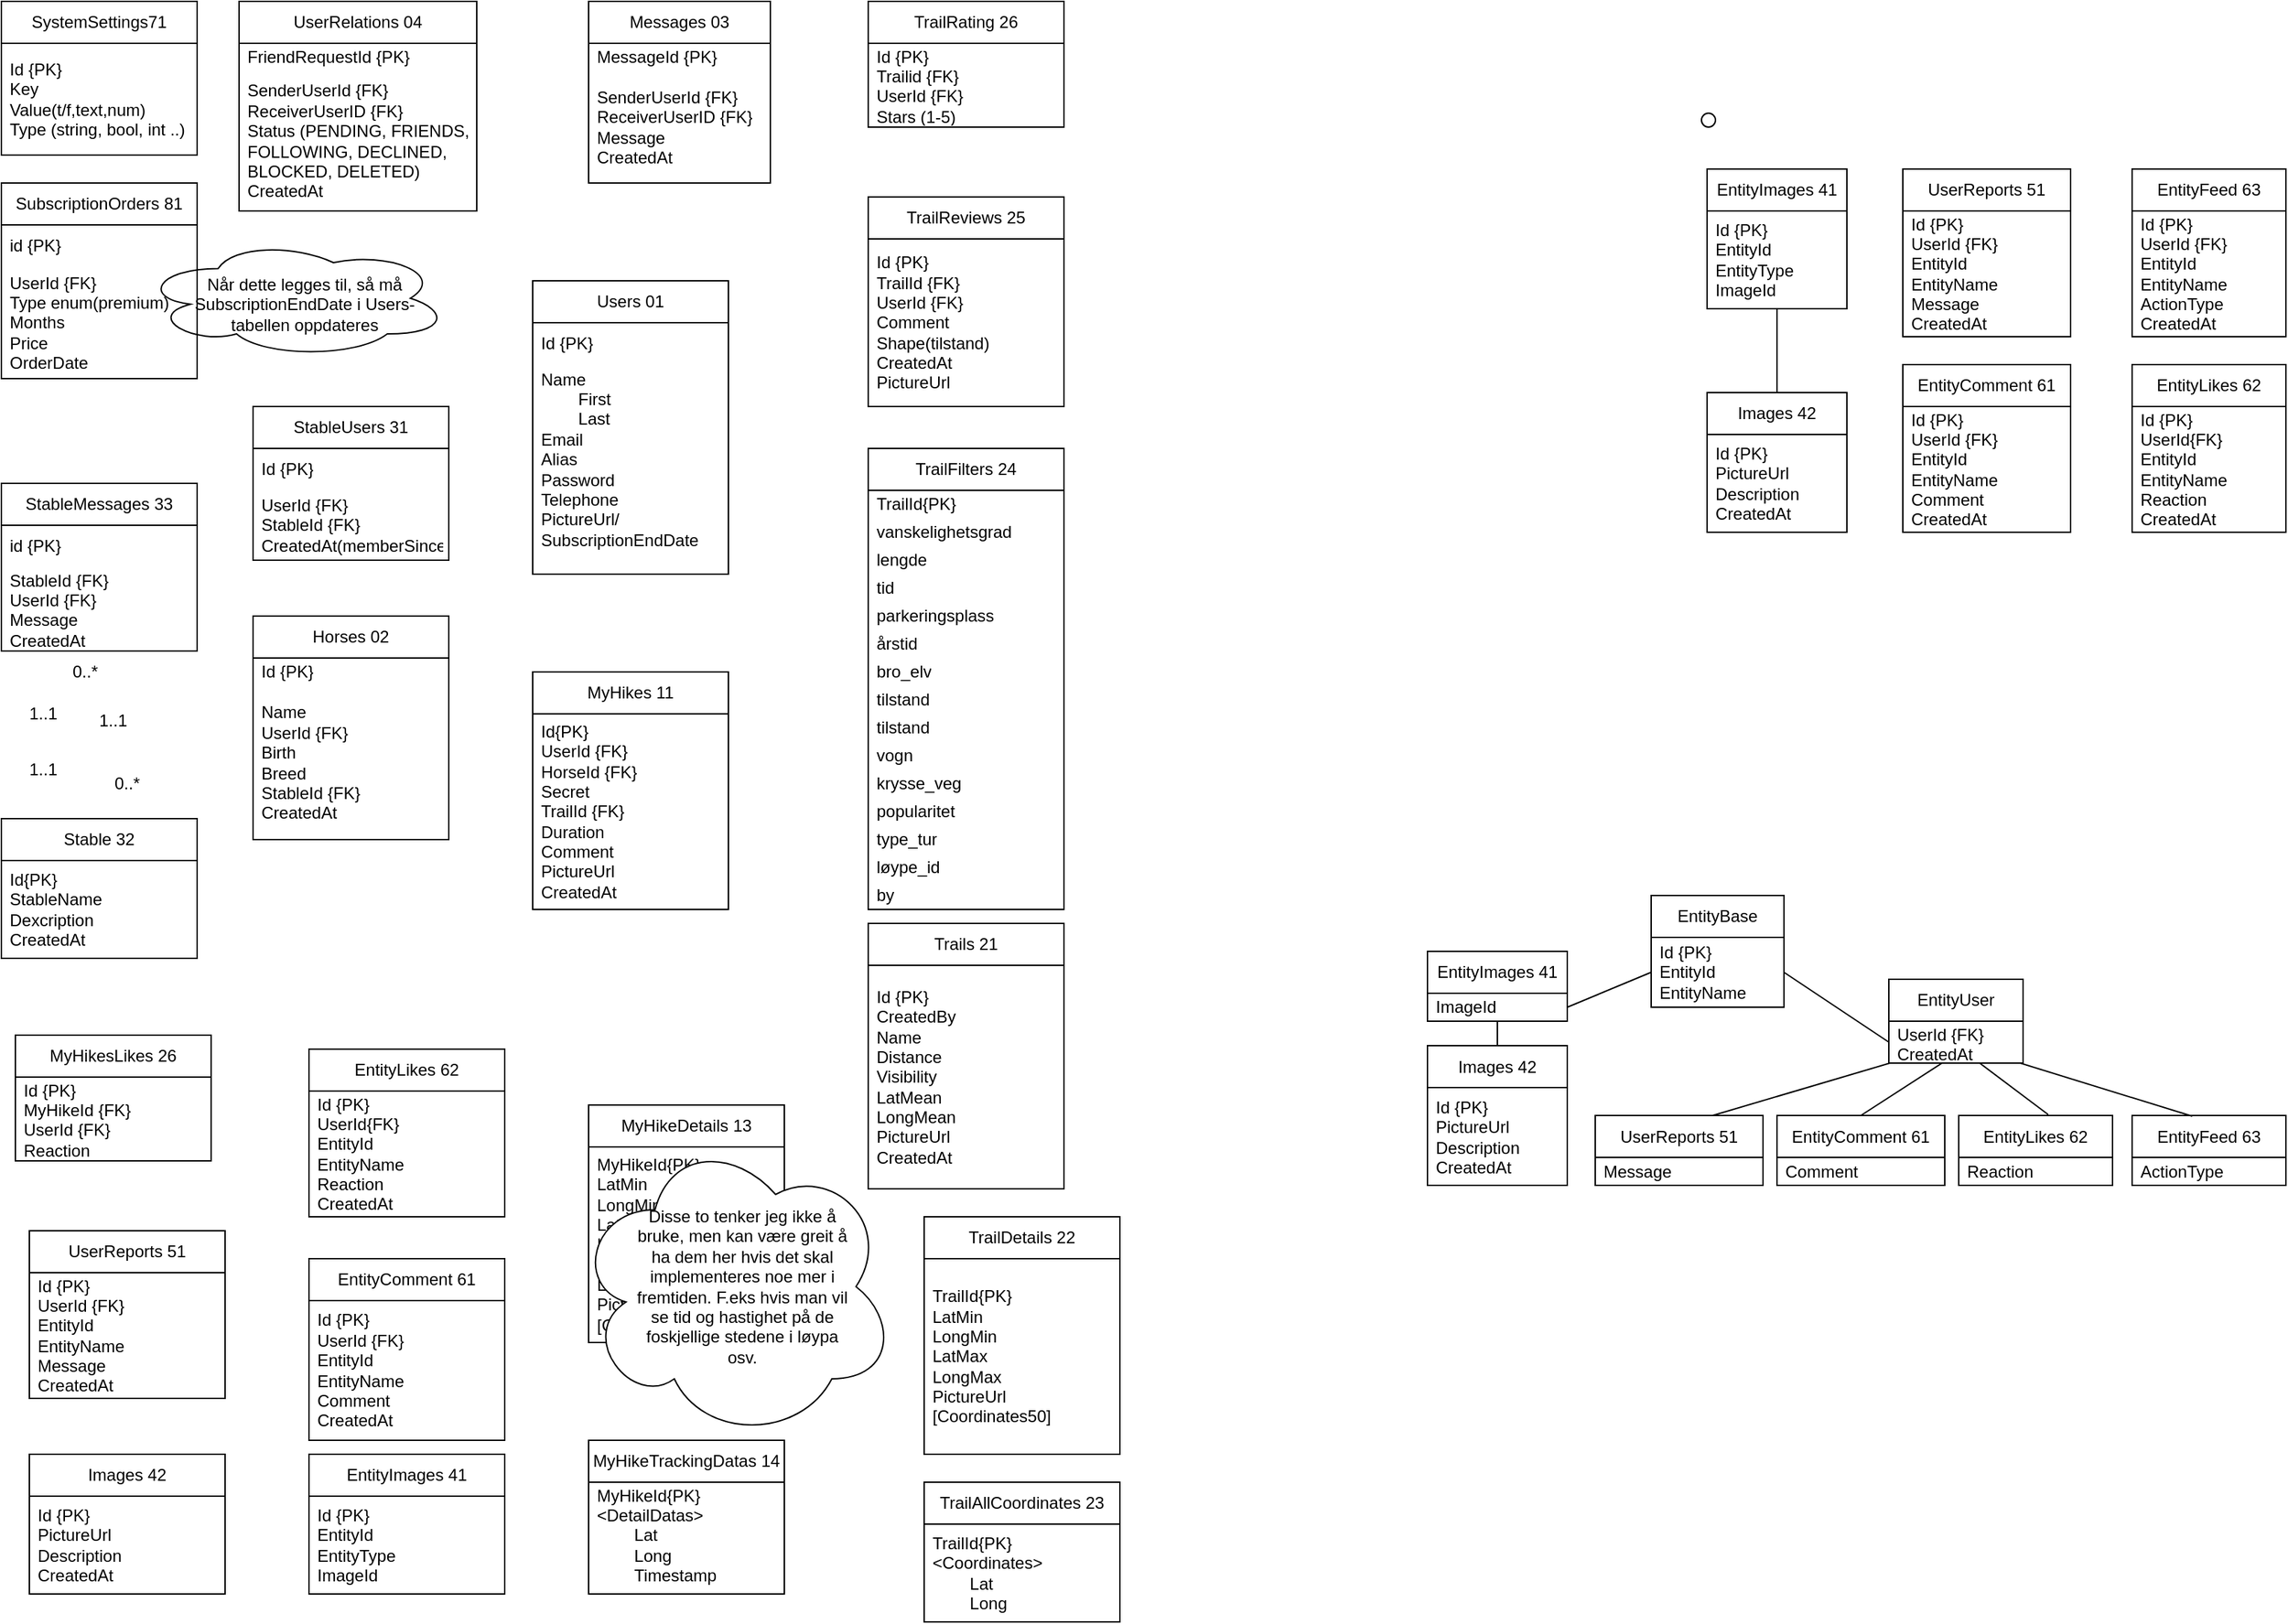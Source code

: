 <mxfile version="26.0.16">
  <diagram name="Page-1" id="IOWVgG1AvCVQDRDtN9gQ">
    <mxGraphModel dx="776" dy="1076" grid="1" gridSize="10" guides="1" tooltips="1" connect="1" arrows="1" fold="1" page="1" pageScale="1" pageWidth="827" pageHeight="1169" math="0" shadow="0">
      <root>
        <mxCell id="0" />
        <mxCell id="1" parent="0" />
        <mxCell id="gPTDMWWFhpVJp35PD3i--1" value="Users 01" style="swimlane;fontStyle=0;childLayout=stackLayout;horizontal=1;startSize=30;horizontalStack=0;resizeParent=1;resizeParentMax=0;resizeLast=0;collapsible=1;marginBottom=0;whiteSpace=wrap;html=1;" parent="1" vertex="1">
          <mxGeometry x="400" y="200" width="140" height="210" as="geometry">
            <mxRectangle x="340" y="230" width="80" height="30" as="alternateBounds" />
          </mxGeometry>
        </mxCell>
        <mxCell id="gPTDMWWFhpVJp35PD3i--2" value="Id {PK}" style="text;strokeColor=none;fillColor=none;align=left;verticalAlign=middle;spacingLeft=4;spacingRight=4;overflow=hidden;points=[[0,0.5],[1,0.5]];portConstraint=eastwest;rotatable=0;whiteSpace=wrap;html=1;" parent="gPTDMWWFhpVJp35PD3i--1" vertex="1">
          <mxGeometry y="30" width="140" height="30" as="geometry" />
        </mxCell>
        <mxCell id="gPTDMWWFhpVJp35PD3i--3" value="Name&amp;nbsp;&lt;div&gt;&lt;span style=&quot;white-space: pre;&quot;&gt;&#x9;&lt;/span&gt;First&lt;br&gt;&lt;/div&gt;&lt;div&gt;&lt;span style=&quot;white-space: pre;&quot;&gt;&#x9;&lt;/span&gt;Last&lt;/div&gt;&lt;div&gt;&lt;span style=&quot;background-color: transparent; color: light-dark(rgb(0, 0, 0), rgb(255, 255, 255));&quot;&gt;Email&lt;/span&gt;&lt;/div&gt;&lt;div&gt;&lt;span style=&quot;background-color: transparent; color: light-dark(rgb(0, 0, 0), rgb(255, 255, 255));&quot;&gt;Alias&lt;/span&gt;&lt;/div&gt;&lt;div&gt;Password&lt;br&gt;&lt;div&gt;Telephone&lt;/div&gt;&lt;div&gt;&lt;span style=&quot;background-color: transparent; color: light-dark(rgb(0, 0, 0), rgb(255, 255, 255));&quot;&gt;PictureUrl/&lt;/span&gt;&lt;/div&gt;&lt;div&gt;SubscriptionEndDate&lt;/div&gt;&lt;/div&gt;&lt;div&gt;&lt;br&gt;&lt;/div&gt;" style="text;strokeColor=none;fillColor=none;align=left;verticalAlign=middle;spacingLeft=4;spacingRight=4;overflow=hidden;points=[[0,0.5],[1,0.5]];portConstraint=eastwest;rotatable=0;whiteSpace=wrap;html=1;" parent="gPTDMWWFhpVJp35PD3i--1" vertex="1">
          <mxGeometry y="60" width="140" height="150" as="geometry" />
        </mxCell>
        <mxCell id="gPTDMWWFhpVJp35PD3i--15" value="Trails 21" style="swimlane;fontStyle=0;childLayout=stackLayout;horizontal=1;startSize=30;horizontalStack=0;resizeParent=1;resizeParentMax=0;resizeLast=0;collapsible=1;marginBottom=0;whiteSpace=wrap;html=1;" parent="1" vertex="1">
          <mxGeometry x="640" y="660" width="140" height="190" as="geometry">
            <mxRectangle x="340" y="230" width="80" height="30" as="alternateBounds" />
          </mxGeometry>
        </mxCell>
        <mxCell id="gPTDMWWFhpVJp35PD3i--16" value="Id {PK}&lt;div&gt;CreatedBy&lt;br&gt;&lt;div&gt;Name&lt;/div&gt;&lt;div&gt;Distance&lt;/div&gt;&lt;div&gt;Visibility&lt;/div&gt;&lt;div&gt;LatMean&lt;/div&gt;&lt;div&gt;LongMean&lt;/div&gt;&lt;div&gt;PictureUrl&lt;/div&gt;&lt;div&gt;&lt;span style=&quot;background-color: transparent; color: light-dark(rgb(0, 0, 0), rgb(255, 255, 255));&quot;&gt;CreatedAt&lt;/span&gt;&lt;/div&gt;&lt;/div&gt;" style="text;strokeColor=none;fillColor=none;align=left;verticalAlign=middle;spacingLeft=4;spacingRight=4;overflow=hidden;points=[[0,0.5],[1,0.5]];portConstraint=eastwest;rotatable=0;whiteSpace=wrap;html=1;" parent="gPTDMWWFhpVJp35PD3i--15" vertex="1">
          <mxGeometry y="30" width="140" height="160" as="geometry" />
        </mxCell>
        <mxCell id="gPTDMWWFhpVJp35PD3i--19" value="Horses 02" style="swimlane;fontStyle=0;childLayout=stackLayout;horizontal=1;startSize=30;horizontalStack=0;resizeParent=1;resizeParentMax=0;resizeLast=0;collapsible=1;marginBottom=0;whiteSpace=wrap;html=1;" parent="1" vertex="1">
          <mxGeometry x="200" y="440" width="140" height="160" as="geometry">
            <mxRectangle x="340" y="230" width="80" height="30" as="alternateBounds" />
          </mxGeometry>
        </mxCell>
        <mxCell id="gPTDMWWFhpVJp35PD3i--20" value="Id {PK}" style="text;strokeColor=none;fillColor=none;align=left;verticalAlign=middle;spacingLeft=4;spacingRight=4;overflow=hidden;points=[[0,0.5],[1,0.5]];portConstraint=eastwest;rotatable=0;whiteSpace=wrap;html=1;" parent="gPTDMWWFhpVJp35PD3i--19" vertex="1">
          <mxGeometry y="30" width="140" height="20" as="geometry" />
        </mxCell>
        <mxCell id="gPTDMWWFhpVJp35PD3i--21" value="Name&lt;div&gt;UserId {FK}&lt;/div&gt;&lt;div&gt;Birth&lt;/div&gt;&lt;div&gt;Breed&lt;/div&gt;&lt;div&gt;StableId {FK}&lt;/div&gt;&lt;div&gt;&lt;span style=&quot;background-color: transparent; color: light-dark(rgb(0, 0, 0), rgb(255, 255, 255));&quot;&gt;CreatedAt&lt;/span&gt;&lt;/div&gt;" style="text;strokeColor=none;fillColor=none;align=left;verticalAlign=middle;spacingLeft=4;spacingRight=4;overflow=hidden;points=[[0,0.5],[1,0.5]];portConstraint=eastwest;rotatable=0;whiteSpace=wrap;html=1;" parent="gPTDMWWFhpVJp35PD3i--19" vertex="1">
          <mxGeometry y="50" width="140" height="110" as="geometry" />
        </mxCell>
        <mxCell id="gPTDMWWFhpVJp35PD3i--23" value="MyHikes 11" style="swimlane;fontStyle=0;childLayout=stackLayout;horizontal=1;startSize=30;horizontalStack=0;resizeParent=1;resizeParentMax=0;resizeLast=0;collapsible=1;marginBottom=0;whiteSpace=wrap;html=1;" parent="1" vertex="1">
          <mxGeometry x="400" y="480" width="140" height="170" as="geometry">
            <mxRectangle x="340" y="230" width="80" height="30" as="alternateBounds" />
          </mxGeometry>
        </mxCell>
        <mxCell id="gPTDMWWFhpVJp35PD3i--24" value="Id{PK}&lt;div&gt;&lt;span style=&quot;background-color: transparent; color: light-dark(rgb(0, 0, 0), rgb(255, 255, 255));&quot;&gt;UserId&lt;/span&gt;&lt;span style=&quot;background-color: transparent; color: light-dark(rgb(0, 0, 0), rgb(255, 255, 255));&quot;&gt;&amp;nbsp;{FK}&lt;/span&gt;&lt;/div&gt;&lt;div&gt;&lt;div&gt;&lt;div&gt;&lt;span style=&quot;background-color: transparent; color: light-dark(rgb(0, 0, 0), rgb(255, 255, 255));&quot;&gt;HorseId {FK}&lt;/span&gt;&lt;/div&gt;&lt;div&gt;Secret&lt;/div&gt;&lt;/div&gt;&lt;div&gt;TrailId {FK}&lt;/div&gt;&lt;/div&gt;&lt;div&gt;Duration&lt;/div&gt;&lt;div&gt;Comment&lt;/div&gt;&lt;div&gt;PictureUrl&lt;/div&gt;&lt;div&gt;CreatedAt&lt;/div&gt;" style="text;strokeColor=none;fillColor=none;align=left;verticalAlign=middle;spacingLeft=4;spacingRight=4;overflow=hidden;points=[[0,0.5],[1,0.5]];portConstraint=eastwest;rotatable=0;whiteSpace=wrap;html=1;" parent="gPTDMWWFhpVJp35PD3i--23" vertex="1">
          <mxGeometry y="30" width="140" height="140" as="geometry" />
        </mxCell>
        <mxCell id="gPTDMWWFhpVJp35PD3i--27" value="MyHikeDetails 13" style="swimlane;fontStyle=0;childLayout=stackLayout;horizontal=1;startSize=30;horizontalStack=0;resizeParent=1;resizeParentMax=0;resizeLast=0;collapsible=1;marginBottom=0;whiteSpace=wrap;html=1;" parent="1" vertex="1">
          <mxGeometry x="440" y="790" width="140" height="170" as="geometry">
            <mxRectangle x="340" y="230" width="80" height="30" as="alternateBounds" />
          </mxGeometry>
        </mxCell>
        <mxCell id="gPTDMWWFhpVJp35PD3i--28" value="MyHikeId{PK}&lt;div&gt;&lt;div&gt;&lt;span style=&quot;background-color: transparent; color: light-dark(rgb(0, 0, 0), rgb(255, 255, 255));&quot;&gt;LatMin&lt;/span&gt;&lt;/div&gt;&lt;div&gt;LongMin&lt;/div&gt;&lt;div&gt;LatMax&lt;/div&gt;&lt;div&gt;LongMax&lt;/div&gt;&lt;div&gt;LatMean&lt;/div&gt;&lt;div&gt;LongMean&lt;/div&gt;&lt;div&gt;PictureUrl&lt;/div&gt;&lt;/div&gt;&lt;div&gt;&lt;span style=&quot;background-color: transparent; color: light-dark(rgb(0, 0, 0), rgb(255, 255, 255));&quot;&gt;[Coordinates50]&lt;/span&gt;&lt;/div&gt;" style="text;strokeColor=none;fillColor=none;align=left;verticalAlign=middle;spacingLeft=4;spacingRight=4;overflow=hidden;points=[[0,0.5],[1,0.5]];portConstraint=eastwest;rotatable=0;whiteSpace=wrap;html=1;" parent="gPTDMWWFhpVJp35PD3i--27" vertex="1">
          <mxGeometry y="30" width="140" height="140" as="geometry" />
        </mxCell>
        <mxCell id="gPTDMWWFhpVJp35PD3i--32" value="TrailFilters 24" style="swimlane;fontStyle=0;childLayout=stackLayout;horizontal=1;startSize=30;horizontalStack=0;resizeParent=1;resizeParentMax=0;resizeLast=0;collapsible=1;marginBottom=0;whiteSpace=wrap;html=1;" parent="1" vertex="1">
          <mxGeometry x="640" y="320" width="140" height="330" as="geometry">
            <mxRectangle x="340" y="230" width="80" height="30" as="alternateBounds" />
          </mxGeometry>
        </mxCell>
        <mxCell id="gPTDMWWFhpVJp35PD3i--33" value="TrailId{PK}" style="text;strokeColor=none;fillColor=none;align=left;verticalAlign=middle;spacingLeft=4;spacingRight=4;overflow=hidden;points=[[0,0.5],[1,0.5]];portConstraint=eastwest;rotatable=0;whiteSpace=wrap;html=1;" parent="gPTDMWWFhpVJp35PD3i--32" vertex="1">
          <mxGeometry y="30" width="140" height="20" as="geometry" />
        </mxCell>
        <mxCell id="gPTDMWWFhpVJp35PD3i--34" value="&lt;div&gt;vanskelighetsgrad&lt;/div&gt;" style="text;strokeColor=none;fillColor=none;align=left;verticalAlign=middle;spacingLeft=4;spacingRight=4;overflow=hidden;points=[[0,0.5],[1,0.5]];portConstraint=eastwest;rotatable=0;whiteSpace=wrap;html=1;" parent="gPTDMWWFhpVJp35PD3i--32" vertex="1">
          <mxGeometry y="50" width="140" height="20" as="geometry" />
        </mxCell>
        <mxCell id="gPTDMWWFhpVJp35PD3i--35" value="lengde" style="text;strokeColor=none;fillColor=none;align=left;verticalAlign=middle;spacingLeft=4;spacingRight=4;overflow=hidden;points=[[0,0.5],[1,0.5]];portConstraint=eastwest;rotatable=0;whiteSpace=wrap;html=1;" parent="gPTDMWWFhpVJp35PD3i--32" vertex="1">
          <mxGeometry y="70" width="140" height="20" as="geometry" />
        </mxCell>
        <mxCell id="gPTDMWWFhpVJp35PD3i--36" value="tid" style="text;strokeColor=none;fillColor=none;align=left;verticalAlign=middle;spacingLeft=4;spacingRight=4;overflow=hidden;points=[[0,0.5],[1,0.5]];portConstraint=eastwest;rotatable=0;whiteSpace=wrap;html=1;spacing=2;" parent="gPTDMWWFhpVJp35PD3i--32" vertex="1">
          <mxGeometry y="90" width="140" height="20" as="geometry" />
        </mxCell>
        <mxCell id="gPTDMWWFhpVJp35PD3i--38" value="parkeringsplass" style="text;strokeColor=none;fillColor=none;align=left;verticalAlign=middle;spacingLeft=4;spacingRight=4;overflow=hidden;points=[[0,0.5],[1,0.5]];portConstraint=eastwest;rotatable=0;whiteSpace=wrap;html=1;" parent="gPTDMWWFhpVJp35PD3i--32" vertex="1">
          <mxGeometry y="110" width="140" height="20" as="geometry" />
        </mxCell>
        <mxCell id="gPTDMWWFhpVJp35PD3i--37" value="årstid" style="text;strokeColor=none;fillColor=none;align=left;verticalAlign=middle;spacingLeft=4;spacingRight=4;overflow=hidden;points=[[0,0.5],[1,0.5]];portConstraint=eastwest;rotatable=0;whiteSpace=wrap;html=1;" parent="gPTDMWWFhpVJp35PD3i--32" vertex="1">
          <mxGeometry y="130" width="140" height="20" as="geometry" />
        </mxCell>
        <mxCell id="gPTDMWWFhpVJp35PD3i--39" value="bro_elv" style="text;strokeColor=none;fillColor=none;align=left;verticalAlign=middle;spacingLeft=4;spacingRight=4;overflow=hidden;points=[[0,0.5],[1,0.5]];portConstraint=eastwest;rotatable=0;whiteSpace=wrap;html=1;" parent="gPTDMWWFhpVJp35PD3i--32" vertex="1">
          <mxGeometry y="150" width="140" height="20" as="geometry" />
        </mxCell>
        <mxCell id="gPTDMWWFhpVJp35PD3i--41" value="tilstand" style="text;strokeColor=none;fillColor=none;align=left;verticalAlign=middle;spacingLeft=4;spacingRight=4;overflow=hidden;points=[[0,0.5],[1,0.5]];portConstraint=eastwest;rotatable=0;whiteSpace=wrap;html=1;" parent="gPTDMWWFhpVJp35PD3i--32" vertex="1">
          <mxGeometry y="170" width="140" height="20" as="geometry" />
        </mxCell>
        <mxCell id="hElZWvbF5yVbftuVCg__-20" value="tilstand" style="text;strokeColor=none;fillColor=none;align=left;verticalAlign=middle;spacingLeft=4;spacingRight=4;overflow=hidden;points=[[0,0.5],[1,0.5]];portConstraint=eastwest;rotatable=0;whiteSpace=wrap;html=1;" parent="gPTDMWWFhpVJp35PD3i--32" vertex="1">
          <mxGeometry y="190" width="140" height="20" as="geometry" />
        </mxCell>
        <mxCell id="gPTDMWWFhpVJp35PD3i--40" value="vogn" style="text;strokeColor=none;fillColor=none;align=left;verticalAlign=middle;spacingLeft=4;spacingRight=4;overflow=hidden;points=[[0,0.5],[1,0.5]];portConstraint=eastwest;rotatable=0;whiteSpace=wrap;html=1;" parent="gPTDMWWFhpVJp35PD3i--32" vertex="1">
          <mxGeometry y="210" width="140" height="20" as="geometry" />
        </mxCell>
        <mxCell id="gPTDMWWFhpVJp35PD3i--42" value="krysse_veg" style="text;strokeColor=none;fillColor=none;align=left;verticalAlign=middle;spacingLeft=4;spacingRight=4;overflow=hidden;points=[[0,0.5],[1,0.5]];portConstraint=eastwest;rotatable=0;whiteSpace=wrap;html=1;" parent="gPTDMWWFhpVJp35PD3i--32" vertex="1">
          <mxGeometry y="230" width="140" height="20" as="geometry" />
        </mxCell>
        <mxCell id="gPTDMWWFhpVJp35PD3i--43" value="popularitet" style="text;strokeColor=none;fillColor=none;align=left;verticalAlign=middle;spacingLeft=4;spacingRight=4;overflow=hidden;points=[[0,0.5],[1,0.5]];portConstraint=eastwest;rotatable=0;whiteSpace=wrap;html=1;" parent="gPTDMWWFhpVJp35PD3i--32" vertex="1">
          <mxGeometry y="250" width="140" height="20" as="geometry" />
        </mxCell>
        <mxCell id="gPTDMWWFhpVJp35PD3i--44" value="type_tur" style="text;strokeColor=none;fillColor=none;align=left;verticalAlign=middle;spacingLeft=4;spacingRight=4;overflow=hidden;points=[[0,0.5],[1,0.5]];portConstraint=eastwest;rotatable=0;whiteSpace=wrap;html=1;" parent="gPTDMWWFhpVJp35PD3i--32" vertex="1">
          <mxGeometry y="270" width="140" height="20" as="geometry" />
        </mxCell>
        <mxCell id="gPTDMWWFhpVJp35PD3i--45" value="løype_id" style="text;strokeColor=none;fillColor=none;align=left;verticalAlign=middle;spacingLeft=4;spacingRight=4;overflow=hidden;points=[[0,0.5],[1,0.5]];portConstraint=eastwest;rotatable=0;whiteSpace=wrap;html=1;" parent="gPTDMWWFhpVJp35PD3i--32" vertex="1">
          <mxGeometry y="290" width="140" height="20" as="geometry" />
        </mxCell>
        <mxCell id="Cq1243xVbdInXSoNI2YS-1" value="by" style="text;strokeColor=none;fillColor=none;align=left;verticalAlign=middle;spacingLeft=4;spacingRight=4;overflow=hidden;points=[[0,0.5],[1,0.5]];portConstraint=eastwest;rotatable=0;whiteSpace=wrap;html=1;" parent="gPTDMWWFhpVJp35PD3i--32" vertex="1">
          <mxGeometry y="310" width="140" height="20" as="geometry" />
        </mxCell>
        <mxCell id="gPTDMWWFhpVJp35PD3i--46" value="TrailReviews 25" style="swimlane;fontStyle=0;childLayout=stackLayout;horizontal=1;startSize=30;horizontalStack=0;resizeParent=1;resizeParentMax=0;resizeLast=0;collapsible=1;marginBottom=0;whiteSpace=wrap;html=1;" parent="1" vertex="1">
          <mxGeometry x="640" y="140" width="140" height="150" as="geometry">
            <mxRectangle x="340" y="230" width="80" height="30" as="alternateBounds" />
          </mxGeometry>
        </mxCell>
        <mxCell id="gPTDMWWFhpVJp35PD3i--47" value="Id {PK}&lt;div&gt;TrailId {FK}&lt;/div&gt;&lt;div&gt;UserId {FK}&lt;/div&gt;&lt;div&gt;Comment&lt;/div&gt;&lt;div&gt;Shape(tilstand)&lt;/div&gt;&lt;div&gt;CreatedAt&lt;/div&gt;&lt;div&gt;PictureUrl&lt;/div&gt;" style="text;strokeColor=none;fillColor=none;align=left;verticalAlign=middle;spacingLeft=4;spacingRight=4;overflow=hidden;points=[[0,0.5],[1,0.5]];portConstraint=eastwest;rotatable=0;whiteSpace=wrap;html=1;" parent="gPTDMWWFhpVJp35PD3i--46" vertex="1">
          <mxGeometry y="30" width="140" height="120" as="geometry" />
        </mxCell>
        <mxCell id="gPTDMWWFhpVJp35PD3i--63" value="1..1" style="text;html=1;align=center;verticalAlign=middle;whiteSpace=wrap;rounded=0;" parent="1" vertex="1">
          <mxGeometry x="70" y="505" width="60" height="20" as="geometry" />
        </mxCell>
        <mxCell id="gPTDMWWFhpVJp35PD3i--69" value="0..*" style="text;html=1;align=center;verticalAlign=middle;whiteSpace=wrap;rounded=0;" parent="1" vertex="1">
          <mxGeometry x="80" y="545" width="60" height="30" as="geometry" />
        </mxCell>
        <mxCell id="gPTDMWWFhpVJp35PD3i--78" value="1..1" style="text;html=1;align=center;verticalAlign=middle;whiteSpace=wrap;rounded=0;" parent="1" vertex="1">
          <mxGeometry x="20" y="495" width="60" height="30" as="geometry" />
        </mxCell>
        <mxCell id="gPTDMWWFhpVJp35PD3i--79" value="1..1" style="text;html=1;align=center;verticalAlign=middle;whiteSpace=wrap;rounded=0;" parent="1" vertex="1">
          <mxGeometry x="20" y="535" width="60" height="30" as="geometry" />
        </mxCell>
        <mxCell id="gPTDMWWFhpVJp35PD3i--81" value="0..*" style="text;html=1;align=center;verticalAlign=middle;whiteSpace=wrap;rounded=0;" parent="1" vertex="1">
          <mxGeometry x="50" y="465" width="60" height="30" as="geometry" />
        </mxCell>
        <mxCell id="94qGl3aJbvrJpXkV-3vT-4" value="Messages 03" style="swimlane;fontStyle=0;childLayout=stackLayout;horizontal=1;startSize=30;horizontalStack=0;resizeParent=1;resizeParentMax=0;resizeLast=0;collapsible=1;marginBottom=0;whiteSpace=wrap;html=1;" parent="1" vertex="1">
          <mxGeometry x="440" width="130" height="130" as="geometry">
            <mxRectangle x="340" y="230" width="80" height="30" as="alternateBounds" />
          </mxGeometry>
        </mxCell>
        <mxCell id="94qGl3aJbvrJpXkV-3vT-5" value="MessageId {PK}" style="text;strokeColor=none;fillColor=none;align=left;verticalAlign=middle;spacingLeft=4;spacingRight=4;overflow=hidden;points=[[0,0.5],[1,0.5]];portConstraint=eastwest;rotatable=0;whiteSpace=wrap;html=1;" parent="94qGl3aJbvrJpXkV-3vT-4" vertex="1">
          <mxGeometry y="30" width="130" height="20" as="geometry" />
        </mxCell>
        <mxCell id="94qGl3aJbvrJpXkV-3vT-6" value="SenderUserId {FK}&lt;div&gt;ReceiverUserID {FK}&lt;/div&gt;&lt;div&gt;Message&lt;/div&gt;&lt;div&gt;&lt;span style=&quot;background-color: transparent; color: light-dark(rgb(0, 0, 0), rgb(255, 255, 255));&quot;&gt;CreatedAt&lt;/span&gt;&lt;/div&gt;" style="text;strokeColor=none;fillColor=none;align=left;verticalAlign=middle;spacingLeft=4;spacingRight=4;overflow=hidden;points=[[0,0.5],[1,0.5]];portConstraint=eastwest;rotatable=0;whiteSpace=wrap;html=1;" parent="94qGl3aJbvrJpXkV-3vT-4" vertex="1">
          <mxGeometry y="50" width="130" height="80" as="geometry" />
        </mxCell>
        <mxCell id="94qGl3aJbvrJpXkV-3vT-9" value="UserRelations 04" style="swimlane;fontStyle=0;childLayout=stackLayout;horizontal=1;startSize=30;horizontalStack=0;resizeParent=1;resizeParentMax=0;resizeLast=0;collapsible=1;marginBottom=0;whiteSpace=wrap;html=1;" parent="1" vertex="1">
          <mxGeometry x="190" width="170" height="150" as="geometry">
            <mxRectangle x="340" y="230" width="80" height="30" as="alternateBounds" />
          </mxGeometry>
        </mxCell>
        <mxCell id="94qGl3aJbvrJpXkV-3vT-10" value="FriendRequestId {PK}" style="text;strokeColor=none;fillColor=none;align=left;verticalAlign=middle;spacingLeft=4;spacingRight=4;overflow=hidden;points=[[0,0.5],[1,0.5]];portConstraint=eastwest;rotatable=0;whiteSpace=wrap;html=1;" parent="94qGl3aJbvrJpXkV-3vT-9" vertex="1">
          <mxGeometry y="30" width="170" height="20" as="geometry" />
        </mxCell>
        <mxCell id="94qGl3aJbvrJpXkV-3vT-11" value="SenderUserId {FK}&lt;div&gt;ReceiverUserID {FK}&lt;/div&gt;&lt;div&gt;Status (PENDING, FRIENDS, FOLLOWING, DECLINED, BLOCKED, DELETED)&lt;/div&gt;&lt;div&gt;CreatedAt&lt;/div&gt;" style="text;strokeColor=none;fillColor=none;align=left;verticalAlign=middle;spacingLeft=4;spacingRight=4;overflow=hidden;points=[[0,0.5],[1,0.5]];portConstraint=eastwest;rotatable=0;whiteSpace=wrap;html=1;" parent="94qGl3aJbvrJpXkV-3vT-9" vertex="1">
          <mxGeometry y="50" width="170" height="100" as="geometry" />
        </mxCell>
        <mxCell id="94qGl3aJbvrJpXkV-3vT-22" value="StableUsers 31" style="swimlane;fontStyle=0;childLayout=stackLayout;horizontal=1;startSize=30;horizontalStack=0;resizeParent=1;resizeParentMax=0;resizeLast=0;collapsible=1;marginBottom=0;whiteSpace=wrap;html=1;" parent="1" vertex="1">
          <mxGeometry x="200" y="290" width="140" height="110" as="geometry">
            <mxRectangle x="340" y="230" width="80" height="30" as="alternateBounds" />
          </mxGeometry>
        </mxCell>
        <mxCell id="94qGl3aJbvrJpXkV-3vT-23" value="Id {PK}" style="text;strokeColor=none;fillColor=none;align=left;verticalAlign=middle;spacingLeft=4;spacingRight=4;overflow=hidden;points=[[0,0.5],[1,0.5]];portConstraint=eastwest;rotatable=0;whiteSpace=wrap;html=1;" parent="94qGl3aJbvrJpXkV-3vT-22" vertex="1">
          <mxGeometry y="30" width="140" height="30" as="geometry" />
        </mxCell>
        <mxCell id="94qGl3aJbvrJpXkV-3vT-24" value="&lt;div&gt;UserId {FK}&lt;/div&gt;&lt;div&gt;StableId {FK}&lt;/div&gt;&lt;div&gt;CreatedAt(memberSince&lt;/div&gt;" style="text;strokeColor=none;fillColor=none;align=left;verticalAlign=middle;spacingLeft=4;spacingRight=4;overflow=hidden;points=[[0,0.5],[1,0.5]];portConstraint=eastwest;rotatable=0;whiteSpace=wrap;html=1;" parent="94qGl3aJbvrJpXkV-3vT-22" vertex="1">
          <mxGeometry y="60" width="140" height="50" as="geometry" />
        </mxCell>
        <mxCell id="94qGl3aJbvrJpXkV-3vT-25" value="Stable 32" style="swimlane;fontStyle=0;childLayout=stackLayout;horizontal=1;startSize=30;horizontalStack=0;resizeParent=1;resizeParentMax=0;resizeLast=0;collapsible=1;marginBottom=0;whiteSpace=wrap;html=1;" parent="1" vertex="1">
          <mxGeometry x="20" y="585" width="140" height="100" as="geometry">
            <mxRectangle x="340" y="230" width="80" height="30" as="alternateBounds" />
          </mxGeometry>
        </mxCell>
        <mxCell id="94qGl3aJbvrJpXkV-3vT-26" value="Id{PK}&lt;div&gt;StableName&lt;/div&gt;&lt;div&gt;Dexcription&lt;br&gt;&lt;div&gt;CreatedAt&lt;/div&gt;&lt;/div&gt;" style="text;strokeColor=none;fillColor=none;align=left;verticalAlign=middle;spacingLeft=4;spacingRight=4;overflow=hidden;points=[[0,0.5],[1,0.5]];portConstraint=eastwest;rotatable=0;whiteSpace=wrap;html=1;" parent="94qGl3aJbvrJpXkV-3vT-25" vertex="1">
          <mxGeometry y="30" width="140" height="70" as="geometry" />
        </mxCell>
        <mxCell id="94qGl3aJbvrJpXkV-3vT-28" value="StableMessages 33" style="swimlane;fontStyle=0;childLayout=stackLayout;horizontal=1;startSize=30;horizontalStack=0;resizeParent=1;resizeParentMax=0;resizeLast=0;collapsible=1;marginBottom=0;whiteSpace=wrap;html=1;" parent="1" vertex="1">
          <mxGeometry x="20" y="345" width="140" height="120" as="geometry">
            <mxRectangle x="340" y="230" width="80" height="30" as="alternateBounds" />
          </mxGeometry>
        </mxCell>
        <mxCell id="94qGl3aJbvrJpXkV-3vT-29" value="id {PK}" style="text;strokeColor=none;fillColor=none;align=left;verticalAlign=middle;spacingLeft=4;spacingRight=4;overflow=hidden;points=[[0,0.5],[1,0.5]];portConstraint=eastwest;rotatable=0;whiteSpace=wrap;html=1;" parent="94qGl3aJbvrJpXkV-3vT-28" vertex="1">
          <mxGeometry y="30" width="140" height="30" as="geometry" />
        </mxCell>
        <mxCell id="94qGl3aJbvrJpXkV-3vT-30" value="StableId {FK}&lt;div&gt;UserId {FK}&lt;div&gt;Message&lt;/div&gt;&lt;div&gt;CreatedAt&lt;/div&gt;&lt;/div&gt;" style="text;strokeColor=none;fillColor=none;align=left;verticalAlign=middle;spacingLeft=4;spacingRight=4;overflow=hidden;points=[[0,0.5],[1,0.5]];portConstraint=eastwest;rotatable=0;whiteSpace=wrap;html=1;" parent="94qGl3aJbvrJpXkV-3vT-28" vertex="1">
          <mxGeometry y="60" width="140" height="60" as="geometry" />
        </mxCell>
        <mxCell id="fNIAOVJN_iBSwc1ofUwP-1" value="&lt;div&gt;Når dette legges til, så må SubscriptionEndDate i Users-tabellen oppdateres&lt;/div&gt;" style="ellipse;shape=cloud;whiteSpace=wrap;html=1;spacingTop=9;spacingLeft=30;spacingRight=16;" parent="1" vertex="1">
          <mxGeometry x="120" y="170" width="220" height="85" as="geometry" />
        </mxCell>
        <mxCell id="fNIAOVJN_iBSwc1ofUwP-5" value="TrailDetails 22" style="swimlane;fontStyle=0;childLayout=stackLayout;horizontal=1;startSize=30;horizontalStack=0;resizeParent=1;resizeParentMax=0;resizeLast=0;collapsible=1;marginBottom=0;whiteSpace=wrap;html=1;" parent="1" vertex="1">
          <mxGeometry x="680" y="870" width="140" height="170" as="geometry">
            <mxRectangle x="340" y="230" width="80" height="30" as="alternateBounds" />
          </mxGeometry>
        </mxCell>
        <mxCell id="fNIAOVJN_iBSwc1ofUwP-6" value="TrailId{PK}&lt;div&gt;&lt;div&gt;&lt;span style=&quot;background-color: transparent; color: light-dark(rgb(0, 0, 0), rgb(255, 255, 255));&quot;&gt;LatMin&lt;/span&gt;&lt;/div&gt;&lt;div&gt;LongMin&lt;/div&gt;&lt;div&gt;LatMax&lt;/div&gt;&lt;div&gt;LongMax&lt;/div&gt;&lt;div&gt;&lt;span style=&quot;background-color: transparent; color: light-dark(rgb(0, 0, 0), rgb(255, 255, 255));&quot;&gt;PictureUrl&lt;/span&gt;&lt;/div&gt;&lt;/div&gt;&lt;div&gt;&lt;div&gt;&lt;span style=&quot;background-color: transparent; color: light-dark(rgb(0, 0, 0), rgb(255, 255, 255));&quot;&gt;[Coordinates50]&lt;/span&gt;&lt;/div&gt;&lt;/div&gt;" style="text;strokeColor=none;fillColor=none;align=left;verticalAlign=middle;spacingLeft=4;spacingRight=4;overflow=hidden;points=[[0,0.5],[1,0.5]];portConstraint=eastwest;rotatable=0;whiteSpace=wrap;html=1;" parent="fNIAOVJN_iBSwc1ofUwP-5" vertex="1">
          <mxGeometry y="30" width="140" height="140" as="geometry" />
        </mxCell>
        <mxCell id="fNIAOVJN_iBSwc1ofUwP-8" value="TrailAllCoordinates 23" style="swimlane;fontStyle=0;childLayout=stackLayout;horizontal=1;startSize=30;horizontalStack=0;resizeParent=1;resizeParentMax=0;resizeLast=0;collapsible=1;marginBottom=0;whiteSpace=wrap;html=1;" parent="1" vertex="1">
          <mxGeometry x="680" y="1060" width="140" height="100" as="geometry">
            <mxRectangle x="340" y="230" width="80" height="30" as="alternateBounds" />
          </mxGeometry>
        </mxCell>
        <mxCell id="fNIAOVJN_iBSwc1ofUwP-9" value="TrailId{PK}&lt;div&gt;&amp;lt;Coordinates&amp;gt;&lt;/div&gt;&lt;div&gt;&lt;span style=&quot;white-space: pre;&quot;&gt;&#x9;&lt;/span&gt;Lat&lt;/div&gt;&lt;div&gt;&lt;span style=&quot;white-space: pre;&quot;&gt;&#x9;&lt;/span&gt;Long&lt;/div&gt;" style="text;strokeColor=none;fillColor=none;align=left;verticalAlign=middle;spacingLeft=4;spacingRight=4;overflow=hidden;points=[[0,0.5],[1,0.5]];portConstraint=eastwest;rotatable=0;whiteSpace=wrap;html=1;" parent="fNIAOVJN_iBSwc1ofUwP-8" vertex="1">
          <mxGeometry y="30" width="140" height="70" as="geometry" />
        </mxCell>
        <mxCell id="fNIAOVJN_iBSwc1ofUwP-10" value="MyHikeTrackingDatas 14" style="swimlane;fontStyle=0;childLayout=stackLayout;horizontal=1;startSize=30;horizontalStack=0;resizeParent=1;resizeParentMax=0;resizeLast=0;collapsible=1;marginBottom=0;whiteSpace=wrap;html=1;" parent="1" vertex="1">
          <mxGeometry x="440" y="1030" width="140" height="110" as="geometry">
            <mxRectangle x="340" y="230" width="80" height="30" as="alternateBounds" />
          </mxGeometry>
        </mxCell>
        <mxCell id="fNIAOVJN_iBSwc1ofUwP-11" value="MyHikeId{PK}&lt;div&gt;&amp;lt;DetailDatas&amp;gt;&lt;/div&gt;&lt;div&gt;&lt;span style=&quot;white-space: pre;&quot;&gt;&#x9;&lt;/span&gt;Lat&lt;/div&gt;&lt;div&gt;&lt;span style=&quot;white-space: pre;&quot;&gt;&#x9;&lt;/span&gt;Long&lt;/div&gt;&lt;div&gt;&lt;span style=&quot;white-space: pre;&quot;&gt;&#x9;&lt;/span&gt;Timestamp&lt;/div&gt;&lt;div&gt;&lt;br&gt;&lt;/div&gt;" style="text;strokeColor=none;fillColor=none;align=left;verticalAlign=middle;spacingLeft=4;spacingRight=4;overflow=hidden;points=[[0,0.5],[1,0.5]];portConstraint=eastwest;rotatable=0;whiteSpace=wrap;html=1;" parent="fNIAOVJN_iBSwc1ofUwP-10" vertex="1">
          <mxGeometry y="30" width="140" height="80" as="geometry" />
        </mxCell>
        <mxCell id="fNIAOVJN_iBSwc1ofUwP-15" value="Images 42" style="swimlane;fontStyle=0;childLayout=stackLayout;horizontal=1;startSize=30;horizontalStack=0;resizeParent=1;resizeParentMax=0;resizeLast=0;collapsible=1;marginBottom=0;whiteSpace=wrap;html=1;" parent="1" vertex="1">
          <mxGeometry x="40" y="1040" width="140" height="100" as="geometry">
            <mxRectangle x="340" y="230" width="80" height="30" as="alternateBounds" />
          </mxGeometry>
        </mxCell>
        <mxCell id="fNIAOVJN_iBSwc1ofUwP-16" value="Id {PK}&lt;div&gt;&lt;div&gt;PictureUrl&lt;/div&gt;&lt;div&gt;Description&lt;/div&gt;&lt;div&gt;CreatedAt&lt;/div&gt;&lt;/div&gt;" style="text;strokeColor=none;fillColor=none;align=left;verticalAlign=middle;spacingLeft=4;spacingRight=4;overflow=hidden;points=[[0,0.5],[1,0.5]];portConstraint=eastwest;rotatable=0;whiteSpace=wrap;html=1;" parent="fNIAOVJN_iBSwc1ofUwP-15" vertex="1">
          <mxGeometry y="30" width="140" height="70" as="geometry" />
        </mxCell>
        <mxCell id="1gQ5bbxrZdW89yTNANwc-2" value="TrailRating 26" style="swimlane;fontStyle=0;childLayout=stackLayout;horizontal=1;startSize=30;horizontalStack=0;resizeParent=1;resizeParentMax=0;resizeLast=0;collapsible=1;marginBottom=0;whiteSpace=wrap;html=1;" parent="1" vertex="1">
          <mxGeometry x="640" width="140" height="90" as="geometry">
            <mxRectangle x="340" y="230" width="80" height="30" as="alternateBounds" />
          </mxGeometry>
        </mxCell>
        <mxCell id="1gQ5bbxrZdW89yTNANwc-3" value="&lt;div&gt;Id {PK}&lt;/div&gt;Trailid {FK}&lt;div&gt;UserId {FK}&lt;/div&gt;&lt;div&gt;Stars (1-5)&lt;/div&gt;" style="text;strokeColor=none;fillColor=none;align=left;verticalAlign=middle;spacingLeft=4;spacingRight=4;overflow=hidden;points=[[0,0.5],[1,0.5]];portConstraint=eastwest;rotatable=0;whiteSpace=wrap;html=1;" parent="1gQ5bbxrZdW89yTNANwc-2" vertex="1">
          <mxGeometry y="30" width="140" height="60" as="geometry" />
        </mxCell>
        <mxCell id="1gQ5bbxrZdW89yTNANwc-5" value="Disse to tenker jeg ikke å bruke, men kan være greit å ha dem her hvis det skal implementeres noe mer i fremtiden. F.eks hvis man vil se tid og hastighet på de foskjellige stedene i løypa osv." style="ellipse;shape=cloud;whiteSpace=wrap;html=1;spacingLeft=40;spacingRight=30;" parent="1" vertex="1">
          <mxGeometry x="430" y="810" width="230" height="220" as="geometry" />
        </mxCell>
        <mxCell id="1gQ5bbxrZdW89yTNANwc-6" value="SystemSettings71" style="swimlane;fontStyle=0;childLayout=stackLayout;horizontal=1;startSize=30;horizontalStack=0;resizeParent=1;resizeParentMax=0;resizeLast=0;collapsible=1;marginBottom=0;whiteSpace=wrap;html=1;" parent="1" vertex="1">
          <mxGeometry x="20" width="140" height="110" as="geometry">
            <mxRectangle x="340" y="230" width="80" height="30" as="alternateBounds" />
          </mxGeometry>
        </mxCell>
        <mxCell id="1gQ5bbxrZdW89yTNANwc-7" value="Id {PK}&lt;div&gt;Key&lt;/div&gt;&lt;div&gt;&lt;span style=&quot;background-color: transparent; color: light-dark(rgb(0, 0, 0), rgb(255, 255, 255));&quot;&gt;Value(t/f,text,num)&lt;/span&gt;&lt;/div&gt;&lt;div&gt;&lt;span style=&quot;background-color: transparent; color: light-dark(rgb(0, 0, 0), rgb(255, 255, 255));&quot;&gt;Type (string, bool, int ..)&lt;/span&gt;&lt;/div&gt;" style="text;strokeColor=none;fillColor=none;align=left;verticalAlign=middle;spacingLeft=4;spacingRight=4;overflow=hidden;points=[[0,0.5],[1,0.5]];portConstraint=eastwest;rotatable=0;whiteSpace=wrap;html=1;" parent="1gQ5bbxrZdW89yTNANwc-6" vertex="1">
          <mxGeometry y="30" width="140" height="80" as="geometry" />
        </mxCell>
        <mxCell id="1gQ5bbxrZdW89yTNANwc-10" value="UserReports 51" style="swimlane;fontStyle=0;childLayout=stackLayout;horizontal=1;startSize=30;horizontalStack=0;resizeParent=1;resizeParentMax=0;resizeLast=0;collapsible=1;marginBottom=0;whiteSpace=wrap;html=1;" parent="1" vertex="1">
          <mxGeometry x="40" y="880" width="140" height="120" as="geometry">
            <mxRectangle x="340" y="230" width="80" height="30" as="alternateBounds" />
          </mxGeometry>
        </mxCell>
        <mxCell id="1gQ5bbxrZdW89yTNANwc-11" value="Id {PK}&lt;div&gt;UserId {FK}&lt;br&gt;&lt;div&gt;EntityId&lt;/div&gt;&lt;div&gt;EntityName&lt;/div&gt;&lt;div&gt;Message&lt;/div&gt;&lt;div&gt;CreatedAt&lt;/div&gt;&lt;/div&gt;" style="text;strokeColor=none;fillColor=none;align=left;verticalAlign=middle;spacingLeft=4;spacingRight=4;overflow=hidden;points=[[0,0.5],[1,0.5]];portConstraint=eastwest;rotatable=0;whiteSpace=wrap;html=1;" parent="1gQ5bbxrZdW89yTNANwc-10" vertex="1">
          <mxGeometry y="30" width="140" height="90" as="geometry" />
        </mxCell>
        <mxCell id="1gQ5bbxrZdW89yTNANwc-28" value="EntityImages 41" style="swimlane;fontStyle=0;childLayout=stackLayout;horizontal=1;startSize=30;horizontalStack=0;resizeParent=1;resizeParentMax=0;resizeLast=0;collapsible=1;marginBottom=0;whiteSpace=wrap;html=1;" parent="1" vertex="1">
          <mxGeometry x="240" y="1040" width="140" height="100" as="geometry">
            <mxRectangle x="340" y="230" width="80" height="30" as="alternateBounds" />
          </mxGeometry>
        </mxCell>
        <mxCell id="1gQ5bbxrZdW89yTNANwc-29" value="Id {PK}&lt;div&gt;&lt;div&gt;EntityId&lt;/div&gt;&lt;div&gt;&lt;span style=&quot;background-color: transparent; color: light-dark(rgb(0, 0, 0), rgb(255, 255, 255));&quot;&gt;EntityType&lt;/span&gt;&lt;/div&gt;&lt;/div&gt;&lt;div&gt;&lt;span style=&quot;background-color: transparent; color: light-dark(rgb(0, 0, 0), rgb(255, 255, 255));&quot;&gt;ImageId&lt;/span&gt;&lt;/div&gt;" style="text;strokeColor=none;fillColor=none;align=left;verticalAlign=middle;spacingLeft=4;spacingRight=4;overflow=hidden;points=[[0,0.5],[1,0.5]];portConstraint=eastwest;rotatable=0;whiteSpace=wrap;html=1;" parent="1gQ5bbxrZdW89yTNANwc-28" vertex="1">
          <mxGeometry y="30" width="140" height="70" as="geometry" />
        </mxCell>
        <mxCell id="1gQ5bbxrZdW89yTNANwc-31" value="MyHikesLikes 26" style="swimlane;fontStyle=0;childLayout=stackLayout;horizontal=1;startSize=30;horizontalStack=0;resizeParent=1;resizeParentMax=0;resizeLast=0;collapsible=1;marginBottom=0;whiteSpace=wrap;html=1;" parent="1" vertex="1">
          <mxGeometry x="30" y="740" width="140" height="90" as="geometry">
            <mxRectangle x="340" y="230" width="80" height="30" as="alternateBounds" />
          </mxGeometry>
        </mxCell>
        <mxCell id="1gQ5bbxrZdW89yTNANwc-32" value="&lt;div&gt;Id {PK}&lt;/div&gt;MyHikeId {FK}&lt;div&gt;UserId {FK}&lt;br&gt;&lt;div&gt;Reaction&lt;/div&gt;&lt;/div&gt;" style="text;strokeColor=none;fillColor=none;align=left;verticalAlign=middle;spacingLeft=4;spacingRight=4;overflow=hidden;points=[[0,0.5],[1,0.5]];portConstraint=eastwest;rotatable=0;whiteSpace=wrap;html=1;" parent="1gQ5bbxrZdW89yTNANwc-31" vertex="1">
          <mxGeometry y="30" width="140" height="60" as="geometry" />
        </mxCell>
        <mxCell id="hElZWvbF5yVbftuVCg__-1" value="EntityComment 61" style="swimlane;fontStyle=0;childLayout=stackLayout;horizontal=1;startSize=30;horizontalStack=0;resizeParent=1;resizeParentMax=0;resizeLast=0;collapsible=1;marginBottom=0;whiteSpace=wrap;html=1;" parent="1" vertex="1">
          <mxGeometry x="240" y="900" width="140" height="130" as="geometry">
            <mxRectangle x="340" y="230" width="80" height="30" as="alternateBounds" />
          </mxGeometry>
        </mxCell>
        <mxCell id="hElZWvbF5yVbftuVCg__-2" value="Id {PK}&lt;div&gt;UserId {FK}&lt;br&gt;&lt;div&gt;EntityId&lt;/div&gt;&lt;div&gt;EntityName&lt;/div&gt;&lt;div&gt;Comment&lt;/div&gt;&lt;div&gt;CreatedAt&lt;/div&gt;&lt;/div&gt;" style="text;strokeColor=none;fillColor=none;align=left;verticalAlign=middle;spacingLeft=4;spacingRight=4;overflow=hidden;points=[[0,0.5],[1,0.5]];portConstraint=eastwest;rotatable=0;whiteSpace=wrap;html=1;" parent="hElZWvbF5yVbftuVCg__-1" vertex="1">
          <mxGeometry y="30" width="140" height="100" as="geometry" />
        </mxCell>
        <mxCell id="hElZWvbF5yVbftuVCg__-3" value="EntityLikes 62" style="swimlane;fontStyle=0;childLayout=stackLayout;horizontal=1;startSize=30;horizontalStack=0;resizeParent=1;resizeParentMax=0;resizeLast=0;collapsible=1;marginBottom=0;whiteSpace=wrap;html=1;" parent="1" vertex="1">
          <mxGeometry x="240" y="750" width="140" height="120" as="geometry">
            <mxRectangle x="340" y="230" width="80" height="30" as="alternateBounds" />
          </mxGeometry>
        </mxCell>
        <mxCell id="hElZWvbF5yVbftuVCg__-4" value="&lt;div&gt;Id {PK}&lt;/div&gt;&lt;div&gt;UserId{FK}&lt;/div&gt;EntityId&lt;div&gt;EntityName&amp;nbsp;&lt;br&gt;&lt;div&gt;Reaction&lt;/div&gt;&lt;/div&gt;&lt;div&gt;CreatedAt&lt;/div&gt;" style="text;strokeColor=none;fillColor=none;align=left;verticalAlign=middle;spacingLeft=4;spacingRight=4;overflow=hidden;points=[[0,0.5],[1,0.5]];portConstraint=eastwest;rotatable=0;whiteSpace=wrap;html=1;" parent="hElZWvbF5yVbftuVCg__-3" vertex="1">
          <mxGeometry y="30" width="140" height="90" as="geometry" />
        </mxCell>
        <mxCell id="hElZWvbF5yVbftuVCg__-5" value="SubscriptionOrders 81" style="swimlane;fontStyle=0;childLayout=stackLayout;horizontal=1;startSize=30;horizontalStack=0;resizeParent=1;resizeParentMax=0;resizeLast=0;collapsible=1;marginBottom=0;whiteSpace=wrap;html=1;" parent="1" vertex="1">
          <mxGeometry x="20" y="130" width="140" height="140" as="geometry">
            <mxRectangle x="340" y="230" width="80" height="30" as="alternateBounds" />
          </mxGeometry>
        </mxCell>
        <mxCell id="hElZWvbF5yVbftuVCg__-6" value="id {PK}" style="text;strokeColor=none;fillColor=none;align=left;verticalAlign=middle;spacingLeft=4;spacingRight=4;overflow=hidden;points=[[0,0.5],[1,0.5]];portConstraint=eastwest;rotatable=0;whiteSpace=wrap;html=1;" parent="hElZWvbF5yVbftuVCg__-5" vertex="1">
          <mxGeometry y="30" width="140" height="30" as="geometry" />
        </mxCell>
        <mxCell id="hElZWvbF5yVbftuVCg__-7" value="UserId {FK}&lt;div&gt;Type enum(premium)&lt;/div&gt;&lt;div&gt;Months&lt;/div&gt;&lt;div&gt;Price&lt;/div&gt;&lt;div&gt;OrderDate&lt;/div&gt;" style="text;strokeColor=none;fillColor=none;align=left;verticalAlign=middle;spacingLeft=4;spacingRight=4;overflow=hidden;points=[[0,0.5],[1,0.5]];portConstraint=eastwest;rotatable=0;whiteSpace=wrap;html=1;" parent="hElZWvbF5yVbftuVCg__-5" vertex="1">
          <mxGeometry y="60" width="140" height="80" as="geometry" />
        </mxCell>
        <mxCell id="hElZWvbF5yVbftuVCg__-24" value="Images 42" style="swimlane;fontStyle=0;childLayout=stackLayout;horizontal=1;startSize=30;horizontalStack=0;resizeParent=1;resizeParentMax=0;resizeLast=0;collapsible=1;marginBottom=0;whiteSpace=wrap;html=1;" parent="1" vertex="1">
          <mxGeometry x="1240" y="280" width="100" height="100" as="geometry">
            <mxRectangle x="340" y="230" width="80" height="30" as="alternateBounds" />
          </mxGeometry>
        </mxCell>
        <mxCell id="hElZWvbF5yVbftuVCg__-25" value="Id {PK}&lt;div&gt;&lt;div&gt;PictureUrl&lt;/div&gt;&lt;div&gt;Description&lt;/div&gt;&lt;div&gt;CreatedAt&lt;/div&gt;&lt;/div&gt;" style="text;strokeColor=none;fillColor=none;align=left;verticalAlign=middle;spacingLeft=4;spacingRight=4;overflow=hidden;points=[[0,0.5],[1,0.5]];portConstraint=eastwest;rotatable=0;whiteSpace=wrap;html=1;" parent="hElZWvbF5yVbftuVCg__-24" vertex="1">
          <mxGeometry y="30" width="100" height="70" as="geometry" />
        </mxCell>
        <mxCell id="hElZWvbF5yVbftuVCg__-26" value="UserReports 51" style="swimlane;fontStyle=0;childLayout=stackLayout;horizontal=1;startSize=30;horizontalStack=0;resizeParent=1;resizeParentMax=0;resizeLast=0;collapsible=1;marginBottom=0;whiteSpace=wrap;html=1;" parent="1" vertex="1">
          <mxGeometry x="1380" y="120" width="120" height="120" as="geometry">
            <mxRectangle x="340" y="230" width="80" height="30" as="alternateBounds" />
          </mxGeometry>
        </mxCell>
        <mxCell id="hElZWvbF5yVbftuVCg__-27" value="Id {PK}&lt;div&gt;UserId {FK}&lt;br&gt;&lt;div&gt;EntityId&lt;/div&gt;&lt;div&gt;EntityName&lt;/div&gt;&lt;div&gt;Message&lt;/div&gt;&lt;div&gt;CreatedAt&lt;/div&gt;&lt;/div&gt;" style="text;strokeColor=none;fillColor=none;align=left;verticalAlign=middle;spacingLeft=4;spacingRight=4;overflow=hidden;points=[[0,0.5],[1,0.5]];portConstraint=eastwest;rotatable=0;whiteSpace=wrap;html=1;" parent="hElZWvbF5yVbftuVCg__-26" vertex="1">
          <mxGeometry y="30" width="120" height="90" as="geometry" />
        </mxCell>
        <mxCell id="hElZWvbF5yVbftuVCg__-28" value="EntityImages 41" style="swimlane;fontStyle=0;childLayout=stackLayout;horizontal=1;startSize=30;horizontalStack=0;resizeParent=1;resizeParentMax=0;resizeLast=0;collapsible=1;marginBottom=0;whiteSpace=wrap;html=1;" parent="1" vertex="1">
          <mxGeometry x="1240" y="120" width="100" height="100" as="geometry">
            <mxRectangle x="340" y="230" width="80" height="30" as="alternateBounds" />
          </mxGeometry>
        </mxCell>
        <mxCell id="hElZWvbF5yVbftuVCg__-29" value="Id {PK}&lt;div&gt;&lt;div&gt;EntityId&lt;/div&gt;&lt;div&gt;&lt;span style=&quot;background-color: transparent; color: light-dark(rgb(0, 0, 0), rgb(255, 255, 255));&quot;&gt;EntityType&lt;/span&gt;&lt;/div&gt;&lt;/div&gt;&lt;div&gt;&lt;span style=&quot;background-color: transparent; color: light-dark(rgb(0, 0, 0), rgb(255, 255, 255));&quot;&gt;ImageId&lt;/span&gt;&lt;/div&gt;" style="text;strokeColor=none;fillColor=none;align=left;verticalAlign=middle;spacingLeft=4;spacingRight=4;overflow=hidden;points=[[0,0.5],[1,0.5]];portConstraint=eastwest;rotatable=0;whiteSpace=wrap;html=1;" parent="hElZWvbF5yVbftuVCg__-28" vertex="1">
          <mxGeometry y="30" width="100" height="70" as="geometry" />
        </mxCell>
        <mxCell id="hElZWvbF5yVbftuVCg__-30" value="EntityFeed 63" style="swimlane;fontStyle=0;childLayout=stackLayout;horizontal=1;startSize=30;horizontalStack=0;resizeParent=1;resizeParentMax=0;resizeLast=0;collapsible=1;marginBottom=0;whiteSpace=wrap;html=1;" parent="1" vertex="1">
          <mxGeometry x="1544" y="120" width="110" height="120" as="geometry">
            <mxRectangle x="340" y="230" width="80" height="30" as="alternateBounds" />
          </mxGeometry>
        </mxCell>
        <mxCell id="hElZWvbF5yVbftuVCg__-31" value="&lt;div&gt;Id {PK}&lt;/div&gt;UserId {FK}&lt;div&gt;EntityId&lt;/div&gt;&lt;div&gt;EntityName&lt;br&gt;&lt;div&gt;ActionType&lt;/div&gt;&lt;/div&gt;&lt;div&gt;CreatedAt&lt;/div&gt;" style="text;strokeColor=none;fillColor=none;align=left;verticalAlign=middle;spacingLeft=4;spacingRight=4;overflow=hidden;points=[[0,0.5],[1,0.5]];portConstraint=eastwest;rotatable=0;whiteSpace=wrap;html=1;" parent="hElZWvbF5yVbftuVCg__-30" vertex="1">
          <mxGeometry y="30" width="110" height="90" as="geometry" />
        </mxCell>
        <mxCell id="hElZWvbF5yVbftuVCg__-32" value="EntityComment 61" style="swimlane;fontStyle=0;childLayout=stackLayout;horizontal=1;startSize=30;horizontalStack=0;resizeParent=1;resizeParentMax=0;resizeLast=0;collapsible=1;marginBottom=0;whiteSpace=wrap;html=1;" parent="1" vertex="1">
          <mxGeometry x="1380" y="260" width="120" height="120" as="geometry">
            <mxRectangle x="340" y="230" width="80" height="30" as="alternateBounds" />
          </mxGeometry>
        </mxCell>
        <mxCell id="hElZWvbF5yVbftuVCg__-33" value="Id {PK}&lt;div&gt;UserId {FK}&lt;br&gt;&lt;div&gt;EntityId&lt;/div&gt;&lt;div&gt;EntityName&lt;/div&gt;&lt;div&gt;Comment&lt;/div&gt;&lt;div&gt;CreatedAt&lt;/div&gt;&lt;/div&gt;" style="text;strokeColor=none;fillColor=none;align=left;verticalAlign=middle;spacingLeft=4;spacingRight=4;overflow=hidden;points=[[0,0.5],[1,0.5]];portConstraint=eastwest;rotatable=0;whiteSpace=wrap;html=1;" parent="hElZWvbF5yVbftuVCg__-32" vertex="1">
          <mxGeometry y="30" width="120" height="90" as="geometry" />
        </mxCell>
        <mxCell id="hElZWvbF5yVbftuVCg__-34" value="EntityLikes 62" style="swimlane;fontStyle=0;childLayout=stackLayout;horizontal=1;startSize=30;horizontalStack=0;resizeParent=1;resizeParentMax=0;resizeLast=0;collapsible=1;marginBottom=0;whiteSpace=wrap;html=1;" parent="1" vertex="1">
          <mxGeometry x="1544" y="260" width="110" height="120" as="geometry">
            <mxRectangle x="340" y="230" width="80" height="30" as="alternateBounds" />
          </mxGeometry>
        </mxCell>
        <mxCell id="hElZWvbF5yVbftuVCg__-35" value="&lt;div&gt;Id {PK}&lt;/div&gt;&lt;div&gt;UserId{FK}&lt;/div&gt;EntityId&lt;div&gt;EntityName&amp;nbsp;&lt;br&gt;&lt;div&gt;Reaction&lt;/div&gt;&lt;/div&gt;&lt;div&gt;CreatedAt&lt;/div&gt;" style="text;strokeColor=none;fillColor=none;align=left;verticalAlign=middle;spacingLeft=4;spacingRight=4;overflow=hidden;points=[[0,0.5],[1,0.5]];portConstraint=eastwest;rotatable=0;whiteSpace=wrap;html=1;" parent="hElZWvbF5yVbftuVCg__-34" vertex="1">
          <mxGeometry y="30" width="110" height="90" as="geometry" />
        </mxCell>
        <mxCell id="hElZWvbF5yVbftuVCg__-37" value="" style="endArrow=none;html=1;rounded=0;exitX=0.5;exitY=0;exitDx=0;exitDy=0;entryX=0.5;entryY=1;entryDx=0;entryDy=0;entryPerimeter=0;" parent="1" source="hElZWvbF5yVbftuVCg__-24" target="hElZWvbF5yVbftuVCg__-29" edge="1">
          <mxGeometry width="50" height="50" relative="1" as="geometry">
            <mxPoint x="1350" y="200" as="sourcePoint" />
            <mxPoint x="1310" y="220" as="targetPoint" />
          </mxGeometry>
        </mxCell>
        <mxCell id="hElZWvbF5yVbftuVCg__-38" value="" style="ellipse;whiteSpace=wrap;html=1;" parent="1" vertex="1">
          <mxGeometry x="1236" y="80" width="10" height="10" as="geometry" />
        </mxCell>
        <mxCell id="hElZWvbF5yVbftuVCg__-40" value="Images 42" style="swimlane;fontStyle=0;childLayout=stackLayout;horizontal=1;startSize=30;horizontalStack=0;resizeParent=1;resizeParentMax=0;resizeLast=0;collapsible=1;marginBottom=0;whiteSpace=wrap;html=1;" parent="1" vertex="1">
          <mxGeometry x="1040" y="747.5" width="100" height="100" as="geometry">
            <mxRectangle x="340" y="230" width="80" height="30" as="alternateBounds" />
          </mxGeometry>
        </mxCell>
        <mxCell id="hElZWvbF5yVbftuVCg__-41" value="Id {PK}&lt;div&gt;&lt;div&gt;PictureUrl&lt;/div&gt;&lt;div&gt;Description&lt;/div&gt;&lt;div&gt;CreatedAt&lt;/div&gt;&lt;/div&gt;" style="text;strokeColor=none;fillColor=none;align=left;verticalAlign=middle;spacingLeft=4;spacingRight=4;overflow=hidden;points=[[0,0.5],[1,0.5]];portConstraint=eastwest;rotatable=0;whiteSpace=wrap;html=1;" parent="hElZWvbF5yVbftuVCg__-40" vertex="1">
          <mxGeometry y="30" width="100" height="70" as="geometry" />
        </mxCell>
        <mxCell id="hElZWvbF5yVbftuVCg__-42" value="UserReports 51" style="swimlane;fontStyle=0;childLayout=stackLayout;horizontal=1;startSize=30;horizontalStack=0;resizeParent=1;resizeParentMax=0;resizeLast=0;collapsible=1;marginBottom=0;whiteSpace=wrap;html=1;" parent="1" vertex="1">
          <mxGeometry x="1160" y="797.5" width="120" height="50" as="geometry">
            <mxRectangle x="340" y="230" width="80" height="30" as="alternateBounds" />
          </mxGeometry>
        </mxCell>
        <mxCell id="hElZWvbF5yVbftuVCg__-43" value="Message" style="text;strokeColor=none;fillColor=none;align=left;verticalAlign=middle;spacingLeft=4;spacingRight=4;overflow=hidden;points=[[0,0.5],[1,0.5]];portConstraint=eastwest;rotatable=0;whiteSpace=wrap;html=1;" parent="hElZWvbF5yVbftuVCg__-42" vertex="1">
          <mxGeometry y="30" width="120" height="20" as="geometry" />
        </mxCell>
        <mxCell id="hElZWvbF5yVbftuVCg__-44" value="EntityImages 41" style="swimlane;fontStyle=0;childLayout=stackLayout;horizontal=1;startSize=30;horizontalStack=0;resizeParent=1;resizeParentMax=0;resizeLast=0;collapsible=1;marginBottom=0;whiteSpace=wrap;html=1;" parent="1" vertex="1">
          <mxGeometry x="1040" y="680" width="100" height="50" as="geometry">
            <mxRectangle x="340" y="230" width="80" height="30" as="alternateBounds" />
          </mxGeometry>
        </mxCell>
        <mxCell id="hElZWvbF5yVbftuVCg__-45" value="&lt;div&gt;&lt;span style=&quot;background-color: transparent; color: light-dark(rgb(0, 0, 0), rgb(255, 255, 255));&quot;&gt;ImageId&lt;/span&gt;&lt;/div&gt;" style="text;strokeColor=none;fillColor=none;align=left;verticalAlign=middle;spacingLeft=4;spacingRight=4;overflow=hidden;points=[[0,0.5],[1,0.5]];portConstraint=eastwest;rotatable=0;whiteSpace=wrap;html=1;" parent="hElZWvbF5yVbftuVCg__-44" vertex="1">
          <mxGeometry y="30" width="100" height="20" as="geometry" />
        </mxCell>
        <mxCell id="hElZWvbF5yVbftuVCg__-46" value="EntityFeed 63" style="swimlane;fontStyle=0;childLayout=stackLayout;horizontal=1;startSize=30;horizontalStack=0;resizeParent=1;resizeParentMax=0;resizeLast=0;collapsible=1;marginBottom=0;whiteSpace=wrap;html=1;" parent="1" vertex="1">
          <mxGeometry x="1544" y="797.5" width="110" height="50" as="geometry">
            <mxRectangle x="340" y="230" width="80" height="30" as="alternateBounds" />
          </mxGeometry>
        </mxCell>
        <mxCell id="hElZWvbF5yVbftuVCg__-47" value="&lt;div&gt;ActionType&lt;/div&gt;" style="text;strokeColor=none;fillColor=none;align=left;verticalAlign=middle;spacingLeft=4;spacingRight=4;overflow=hidden;points=[[0,0.5],[1,0.5]];portConstraint=eastwest;rotatable=0;whiteSpace=wrap;html=1;" parent="hElZWvbF5yVbftuVCg__-46" vertex="1">
          <mxGeometry y="30" width="110" height="20" as="geometry" />
        </mxCell>
        <mxCell id="hElZWvbF5yVbftuVCg__-48" value="EntityComment 61" style="swimlane;fontStyle=0;childLayout=stackLayout;horizontal=1;startSize=30;horizontalStack=0;resizeParent=1;resizeParentMax=0;resizeLast=0;collapsible=1;marginBottom=0;whiteSpace=wrap;html=1;" parent="1" vertex="1">
          <mxGeometry x="1290" y="797.5" width="120" height="50" as="geometry">
            <mxRectangle x="340" y="230" width="80" height="30" as="alternateBounds" />
          </mxGeometry>
        </mxCell>
        <mxCell id="hElZWvbF5yVbftuVCg__-49" value="Comment" style="text;strokeColor=none;fillColor=none;align=left;verticalAlign=middle;spacingLeft=4;spacingRight=4;overflow=hidden;points=[[0,0.5],[1,0.5]];portConstraint=eastwest;rotatable=0;whiteSpace=wrap;html=1;" parent="hElZWvbF5yVbftuVCg__-48" vertex="1">
          <mxGeometry y="30" width="120" height="20" as="geometry" />
        </mxCell>
        <mxCell id="hElZWvbF5yVbftuVCg__-50" value="EntityLikes 62" style="swimlane;fontStyle=0;childLayout=stackLayout;horizontal=1;startSize=30;horizontalStack=0;resizeParent=1;resizeParentMax=0;resizeLast=0;collapsible=1;marginBottom=0;whiteSpace=wrap;html=1;" parent="1" vertex="1">
          <mxGeometry x="1420" y="797.5" width="110" height="50" as="geometry">
            <mxRectangle x="340" y="230" width="80" height="30" as="alternateBounds" />
          </mxGeometry>
        </mxCell>
        <mxCell id="hElZWvbF5yVbftuVCg__-51" value="&lt;div&gt;Reaction&lt;/div&gt;" style="text;strokeColor=none;fillColor=none;align=left;verticalAlign=middle;spacingLeft=4;spacingRight=4;overflow=hidden;points=[[0,0.5],[1,0.5]];portConstraint=eastwest;rotatable=0;whiteSpace=wrap;html=1;" parent="hElZWvbF5yVbftuVCg__-50" vertex="1">
          <mxGeometry y="30" width="110" height="20" as="geometry" />
        </mxCell>
        <mxCell id="hElZWvbF5yVbftuVCg__-52" value="" style="endArrow=none;html=1;rounded=0;exitX=0.5;exitY=0;exitDx=0;exitDy=0;entryX=0.5;entryY=1;entryDx=0;entryDy=0;entryPerimeter=0;" parent="1" source="hElZWvbF5yVbftuVCg__-40" target="hElZWvbF5yVbftuVCg__-45" edge="1">
          <mxGeometry width="50" height="50" relative="1" as="geometry">
            <mxPoint x="1050" y="717.5" as="sourcePoint" />
            <mxPoint x="1010" y="737.5" as="targetPoint" />
          </mxGeometry>
        </mxCell>
        <mxCell id="hElZWvbF5yVbftuVCg__-53" value="EntityUser" style="swimlane;fontStyle=0;childLayout=stackLayout;horizontal=1;startSize=30;horizontalStack=0;resizeParent=1;resizeParentMax=0;resizeLast=0;collapsible=1;marginBottom=0;whiteSpace=wrap;html=1;" parent="1" vertex="1">
          <mxGeometry x="1370" y="700" width="96" height="60" as="geometry">
            <mxRectangle x="340" y="230" width="80" height="30" as="alternateBounds" />
          </mxGeometry>
        </mxCell>
        <mxCell id="hElZWvbF5yVbftuVCg__-54" value="&lt;div&gt;UserId {FK}&lt;div&gt;CreatedAt&lt;/div&gt;&lt;/div&gt;" style="text;strokeColor=none;fillColor=none;align=left;verticalAlign=middle;spacingLeft=4;spacingRight=4;overflow=hidden;points=[[0,0.5],[1,0.5]];portConstraint=eastwest;rotatable=0;whiteSpace=wrap;html=1;" parent="hElZWvbF5yVbftuVCg__-53" vertex="1">
          <mxGeometry y="30" width="96" height="30" as="geometry" />
        </mxCell>
        <mxCell id="hElZWvbF5yVbftuVCg__-55" value="EntityBase" style="swimlane;fontStyle=0;childLayout=stackLayout;horizontal=1;startSize=30;horizontalStack=0;resizeParent=1;resizeParentMax=0;resizeLast=0;collapsible=1;marginBottom=0;whiteSpace=wrap;html=1;" parent="1" vertex="1">
          <mxGeometry x="1200" y="640" width="95" height="80" as="geometry">
            <mxRectangle x="340" y="230" width="80" height="30" as="alternateBounds" />
          </mxGeometry>
        </mxCell>
        <mxCell id="hElZWvbF5yVbftuVCg__-56" value="Id {PK}&lt;div&gt;&lt;div&gt;EntityId&lt;/div&gt;&lt;div&gt;EntityName&lt;/div&gt;&lt;/div&gt;" style="text;strokeColor=none;fillColor=none;align=left;verticalAlign=middle;spacingLeft=4;spacingRight=4;overflow=hidden;points=[[0,0.5],[1,0.5]];portConstraint=eastwest;rotatable=0;whiteSpace=wrap;html=1;" parent="hElZWvbF5yVbftuVCg__-55" vertex="1">
          <mxGeometry y="30" width="95" height="50" as="geometry" />
        </mxCell>
        <mxCell id="hElZWvbF5yVbftuVCg__-57" value="" style="endArrow=none;html=1;rounded=0;entryX=0;entryY=0.5;entryDx=0;entryDy=0;exitX=1;exitY=0.5;exitDx=0;exitDy=0;" parent="1" source="hElZWvbF5yVbftuVCg__-45" target="hElZWvbF5yVbftuVCg__-56" edge="1">
          <mxGeometry width="50" height="50" relative="1" as="geometry">
            <mxPoint x="1084" y="720" as="sourcePoint" />
            <mxPoint x="1144" y="720" as="targetPoint" />
          </mxGeometry>
        </mxCell>
        <mxCell id="hElZWvbF5yVbftuVCg__-58" value="" style="endArrow=none;html=1;rounded=0;exitX=1;exitY=0.5;exitDx=0;exitDy=0;entryX=0;entryY=0.5;entryDx=0;entryDy=0;" parent="1" source="hElZWvbF5yVbftuVCg__-56" target="hElZWvbF5yVbftuVCg__-54" edge="1">
          <mxGeometry width="50" height="50" relative="1" as="geometry">
            <mxPoint x="1264" y="720" as="sourcePoint" />
            <mxPoint x="1344" y="740" as="targetPoint" />
          </mxGeometry>
        </mxCell>
        <mxCell id="hElZWvbF5yVbftuVCg__-59" value="" style="endArrow=none;html=1;rounded=0;entryX=0.008;entryY=1;entryDx=0;entryDy=0;entryPerimeter=0;" parent="1" target="hElZWvbF5yVbftuVCg__-54" edge="1">
          <mxGeometry width="50" height="50" relative="1" as="geometry">
            <mxPoint x="1244" y="797.5" as="sourcePoint" />
            <mxPoint x="1306" y="775.5" as="targetPoint" />
          </mxGeometry>
        </mxCell>
        <mxCell id="hElZWvbF5yVbftuVCg__-60" value="" style="endArrow=none;html=1;rounded=0;entryX=0.391;entryY=0.01;entryDx=0;entryDy=0;entryPerimeter=0;" parent="1" target="hElZWvbF5yVbftuVCg__-46" edge="1">
          <mxGeometry width="50" height="50" relative="1" as="geometry">
            <mxPoint x="1464" y="760" as="sourcePoint" />
            <mxPoint x="1526" y="738" as="targetPoint" />
          </mxGeometry>
        </mxCell>
        <mxCell id="hElZWvbF5yVbftuVCg__-61" value="" style="endArrow=none;html=1;rounded=0;exitX=0.5;exitY=0;exitDx=0;exitDy=0;entryX=0.396;entryY=1;entryDx=0;entryDy=0;entryPerimeter=0;" parent="1" source="hElZWvbF5yVbftuVCg__-48" target="hElZWvbF5yVbftuVCg__-54" edge="1">
          <mxGeometry width="50" height="50" relative="1" as="geometry">
            <mxPoint x="1322" y="797.5" as="sourcePoint" />
            <mxPoint x="1390" y="760" as="targetPoint" />
          </mxGeometry>
        </mxCell>
        <mxCell id="hElZWvbF5yVbftuVCg__-62" value="" style="endArrow=none;html=1;rounded=0;entryX=0.008;entryY=0.96;entryDx=0;entryDy=0;entryPerimeter=0;exitX=0.582;exitY=-0.012;exitDx=0;exitDy=0;exitPerimeter=0;" parent="1" source="hElZWvbF5yVbftuVCg__-50" edge="1">
          <mxGeometry width="50" height="50" relative="1" as="geometry">
            <mxPoint x="1373" y="782" as="sourcePoint" />
            <mxPoint x="1435" y="760" as="targetPoint" />
          </mxGeometry>
        </mxCell>
      </root>
    </mxGraphModel>
  </diagram>
</mxfile>
